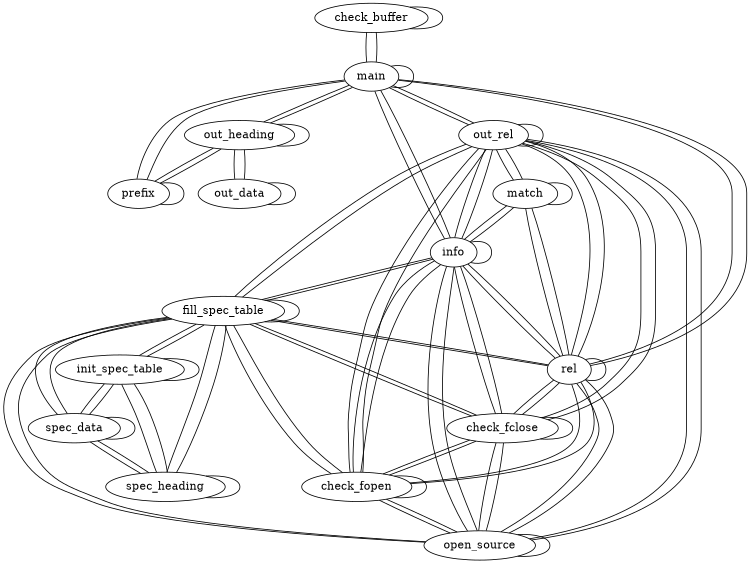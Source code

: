 graph G {
size="5,4";
check_buffer -- check_buffer [w=2.000000,len=5.000000];
check_buffer -- main [w=2.000000,len=5.000000];
main -- check_buffer [w=2.000000,len=5.000000];
main -- main [w=4.000000,len=2.500000];
main -- out_heading [w=2.000000,len=5.000000];
main -- prefix [w=2.000000,len=5.000000];
main -- info [w=2.000000,len=5.000000];
main -- rel [w=2.000000,len=5.000000];
main -- out_rel [w=2.000000,len=5.000000];
open_source -- open_source [w=2.000000,len=5.000000];
open_source -- check_fopen [w=2.000000,len=5.000000];
open_source -- check_fclose [w=2.000000,len=5.000000];
open_source -- fill_spec_table [w=2.000000,len=5.000000];
open_source -- info [w=2.000000,len=5.000000];
open_source -- rel [w=2.000000,len=5.000000];
open_source -- out_rel [w=2.000000,len=5.000000];
check_fopen -- open_source [w=2.000000,len=5.000000];
check_fopen -- check_fopen [w=2.000000,len=5.000000];
check_fopen -- check_fclose [w=2.000000,len=5.000000];
check_fopen -- fill_spec_table [w=2.000000,len=5.000000];
check_fopen -- info [w=2.000000,len=5.000000];
check_fopen -- rel [w=2.000000,len=5.000000];
check_fopen -- out_rel [w=2.000000,len=5.000000];
check_fclose -- open_source [w=2.000000,len=5.000000];
check_fclose -- check_fopen [w=2.000000,len=5.000000];
check_fclose -- check_fclose [w=2.000000,len=5.000000];
check_fclose -- fill_spec_table [w=2.000000,len=5.000000];
check_fclose -- info [w=2.000000,len=5.000000];
check_fclose -- rel [w=2.000000,len=5.000000];
check_fclose -- out_rel [w=2.000000,len=5.000000];
out_data -- out_data [w=2.000000,len=5.000000];
out_data -- out_heading [w=2.000000,len=5.000000];
out_heading -- main [w=2.000000,len=5.000000];
out_heading -- out_data [w=2.000000,len=5.000000];
out_heading -- out_heading [w=3.000000,len=3.333333];
out_heading -- prefix [w=2.000000,len=5.000000];
match -- match [w=2.000000,len=5.000000];
match -- info [w=2.000000,len=5.000000];
match -- rel [w=2.000000,len=5.000000];
match -- out_rel [w=2.000000,len=5.000000];
prefix -- main [w=2.000000,len=5.000000];
prefix -- out_heading [w=2.000000,len=5.000000];
prefix -- prefix [w=2.000000,len=5.000000];
fill_spec_table -- open_source [w=2.000000,len=5.000000];
fill_spec_table -- check_fopen [w=2.000000,len=5.000000];
fill_spec_table -- check_fclose [w=2.000000,len=5.000000];
fill_spec_table -- fill_spec_table [w=3.000000,len=3.333333];
fill_spec_table -- spec_heading [w=2.000000,len=5.000000];
fill_spec_table -- spec_data [w=2.000000,len=5.000000];
fill_spec_table -- init_spec_table [w=2.000000,len=5.000000];
fill_spec_table -- info [w=2.000000,len=5.000000];
fill_spec_table -- rel [w=2.000000,len=5.000000];
fill_spec_table -- out_rel [w=2.000000,len=5.000000];
spec_heading -- fill_spec_table [w=2.000000,len=5.000000];
spec_heading -- spec_heading [w=2.000000,len=5.000000];
spec_heading -- spec_data [w=2.000000,len=5.000000];
spec_heading -- init_spec_table [w=2.000000,len=5.000000];
spec_data -- fill_spec_table [w=2.000000,len=5.000000];
spec_data -- spec_heading [w=2.000000,len=5.000000];
spec_data -- spec_data [w=2.000000,len=5.000000];
spec_data -- init_spec_table [w=2.000000,len=5.000000];
init_spec_table -- fill_spec_table [w=2.000000,len=5.000000];
init_spec_table -- spec_heading [w=2.000000,len=5.000000];
init_spec_table -- spec_data [w=2.000000,len=5.000000];
init_spec_table -- init_spec_table [w=2.000000,len=5.000000];
info -- main [w=2.000000,len=5.000000];
info -- open_source [w=2.000000,len=5.000000];
info -- check_fopen [w=2.000000,len=5.000000];
info -- check_fclose [w=2.000000,len=5.000000];
info -- match [w=2.000000,len=5.000000];
info -- fill_spec_table [w=2.000000,len=5.000000];
info -- info [w=6.000000,len=1.666667];
info -- rel [w=4.000000,len=2.500000];
info -- out_rel [w=4.000000,len=2.500000];
rel -- main [w=2.000000,len=5.000000];
rel -- open_source [w=2.000000,len=5.000000];
rel -- check_fopen [w=2.000000,len=5.000000];
rel -- check_fclose [w=2.000000,len=5.000000];
rel -- match [w=2.000000,len=5.000000];
rel -- fill_spec_table [w=2.000000,len=5.000000];
rel -- info [w=4.000000,len=2.500000];
rel -- rel [w=7.000000,len=1.428571];
rel -- out_rel [w=4.000000,len=2.500000];
out_rel -- main [w=2.000000,len=5.000000];
out_rel -- open_source [w=2.000000,len=5.000000];
out_rel -- check_fopen [w=2.000000,len=5.000000];
out_rel -- check_fclose [w=2.000000,len=5.000000];
out_rel -- match [w=2.000000,len=5.000000];
out_rel -- fill_spec_table [w=2.000000,len=5.000000];
out_rel -- info [w=4.000000,len=2.500000];
out_rel -- rel [w=4.000000,len=2.500000];
out_rel -- out_rel [w=4.000000,len=2.500000];
}
